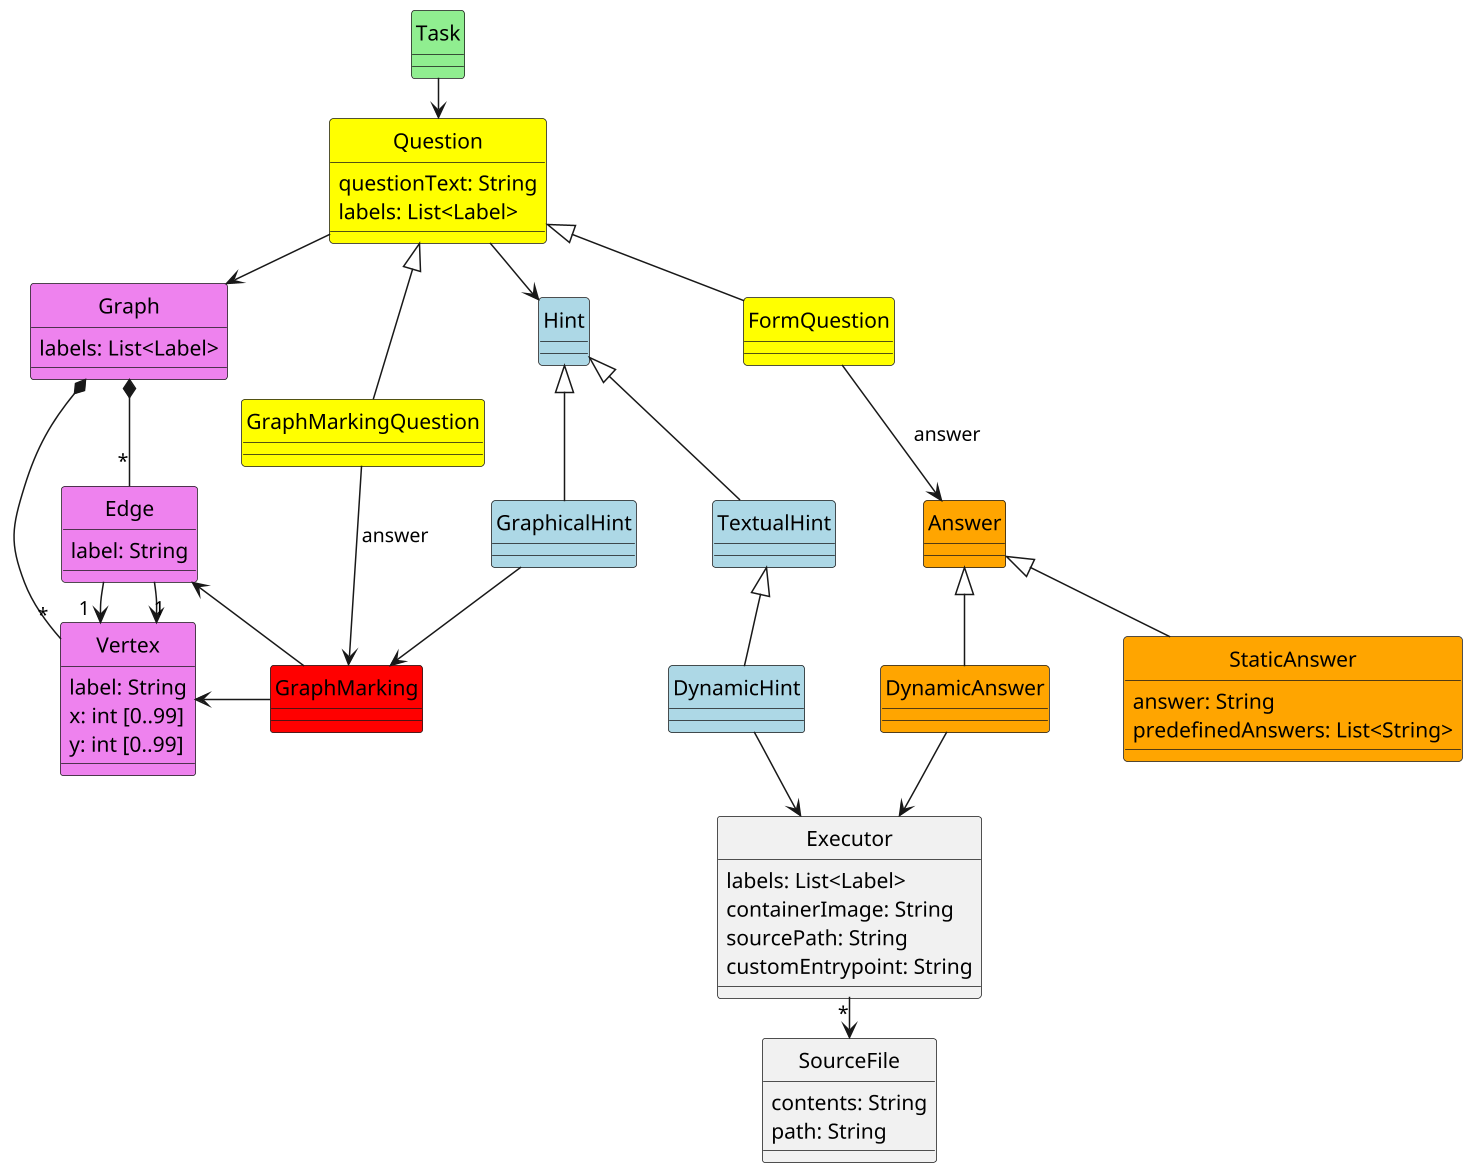 @startuml
hide circle
skinparam shadowing false
skinparam monochrome false
skinparam classAttributeIconSize 0
skinparam nodesep 50
skinparam ranksep 25
scale 1.5

class Task #lightgreen

Task --> Question

class Question #yellow {
    questionText: String
    labels: List<Label>
}
class GraphMarkingQuestion #yellow
class FormQuestion #yellow

Question <|-- FormQuestion
Question <|-- GraphMarkingQuestion

class Answer #orange {
}
class StaticAnswer #orange {
    answer: String
    predefinedAnswers: List<String>
}
class DynamicAnswer #orange

Answer <|-- StaticAnswer
Answer <|-- DynamicAnswer

class Hint #lightblue
Question --> Hint

class TextualHint #lightblue
class DynamicHint #lightblue
class GraphicalHint #lightblue

Hint <|-- TextualHint
TextualHint <|-- DynamicHint
Hint <|-- GraphicalHint

class GraphMarking #red

FormQuestion --> Answer : answer
GraphMarkingQuestion --> GraphMarking : answer
GraphicalHint --> GraphMarking

GraphMarking -left-> Vertex
GraphMarking -left-> Edge

class Graph #violet{
    labels: List<Label>
}

class Edge #violet {
    label: String
}
class Vertex #violet {
    label: String
    x: int [0..99]
    y: int [0..99]
}
Graph *-- "*" Edge
Graph *-- "*" Vertex
Edge --> "1" Vertex
Edge --> "1" Vertex

Question --> Graph

class Executor {
    labels: List<Label>
    containerImage: String
    sourcePath: String
    customEntrypoint: String
}

Executor --> "*" SourceFile

class SourceFile {
    contents: String
    path: String
}

DynamicHint --> Executor
DynamicAnswer --> Executor


@enduml

# Polymorphic calls
- API consumer queries for Hint
    - either textual or graphical hint is returned
- consumer queries for Question
    - graph marking question or form question might be returned
    - should not matter, create QuestionDTO - only text is relevant
-